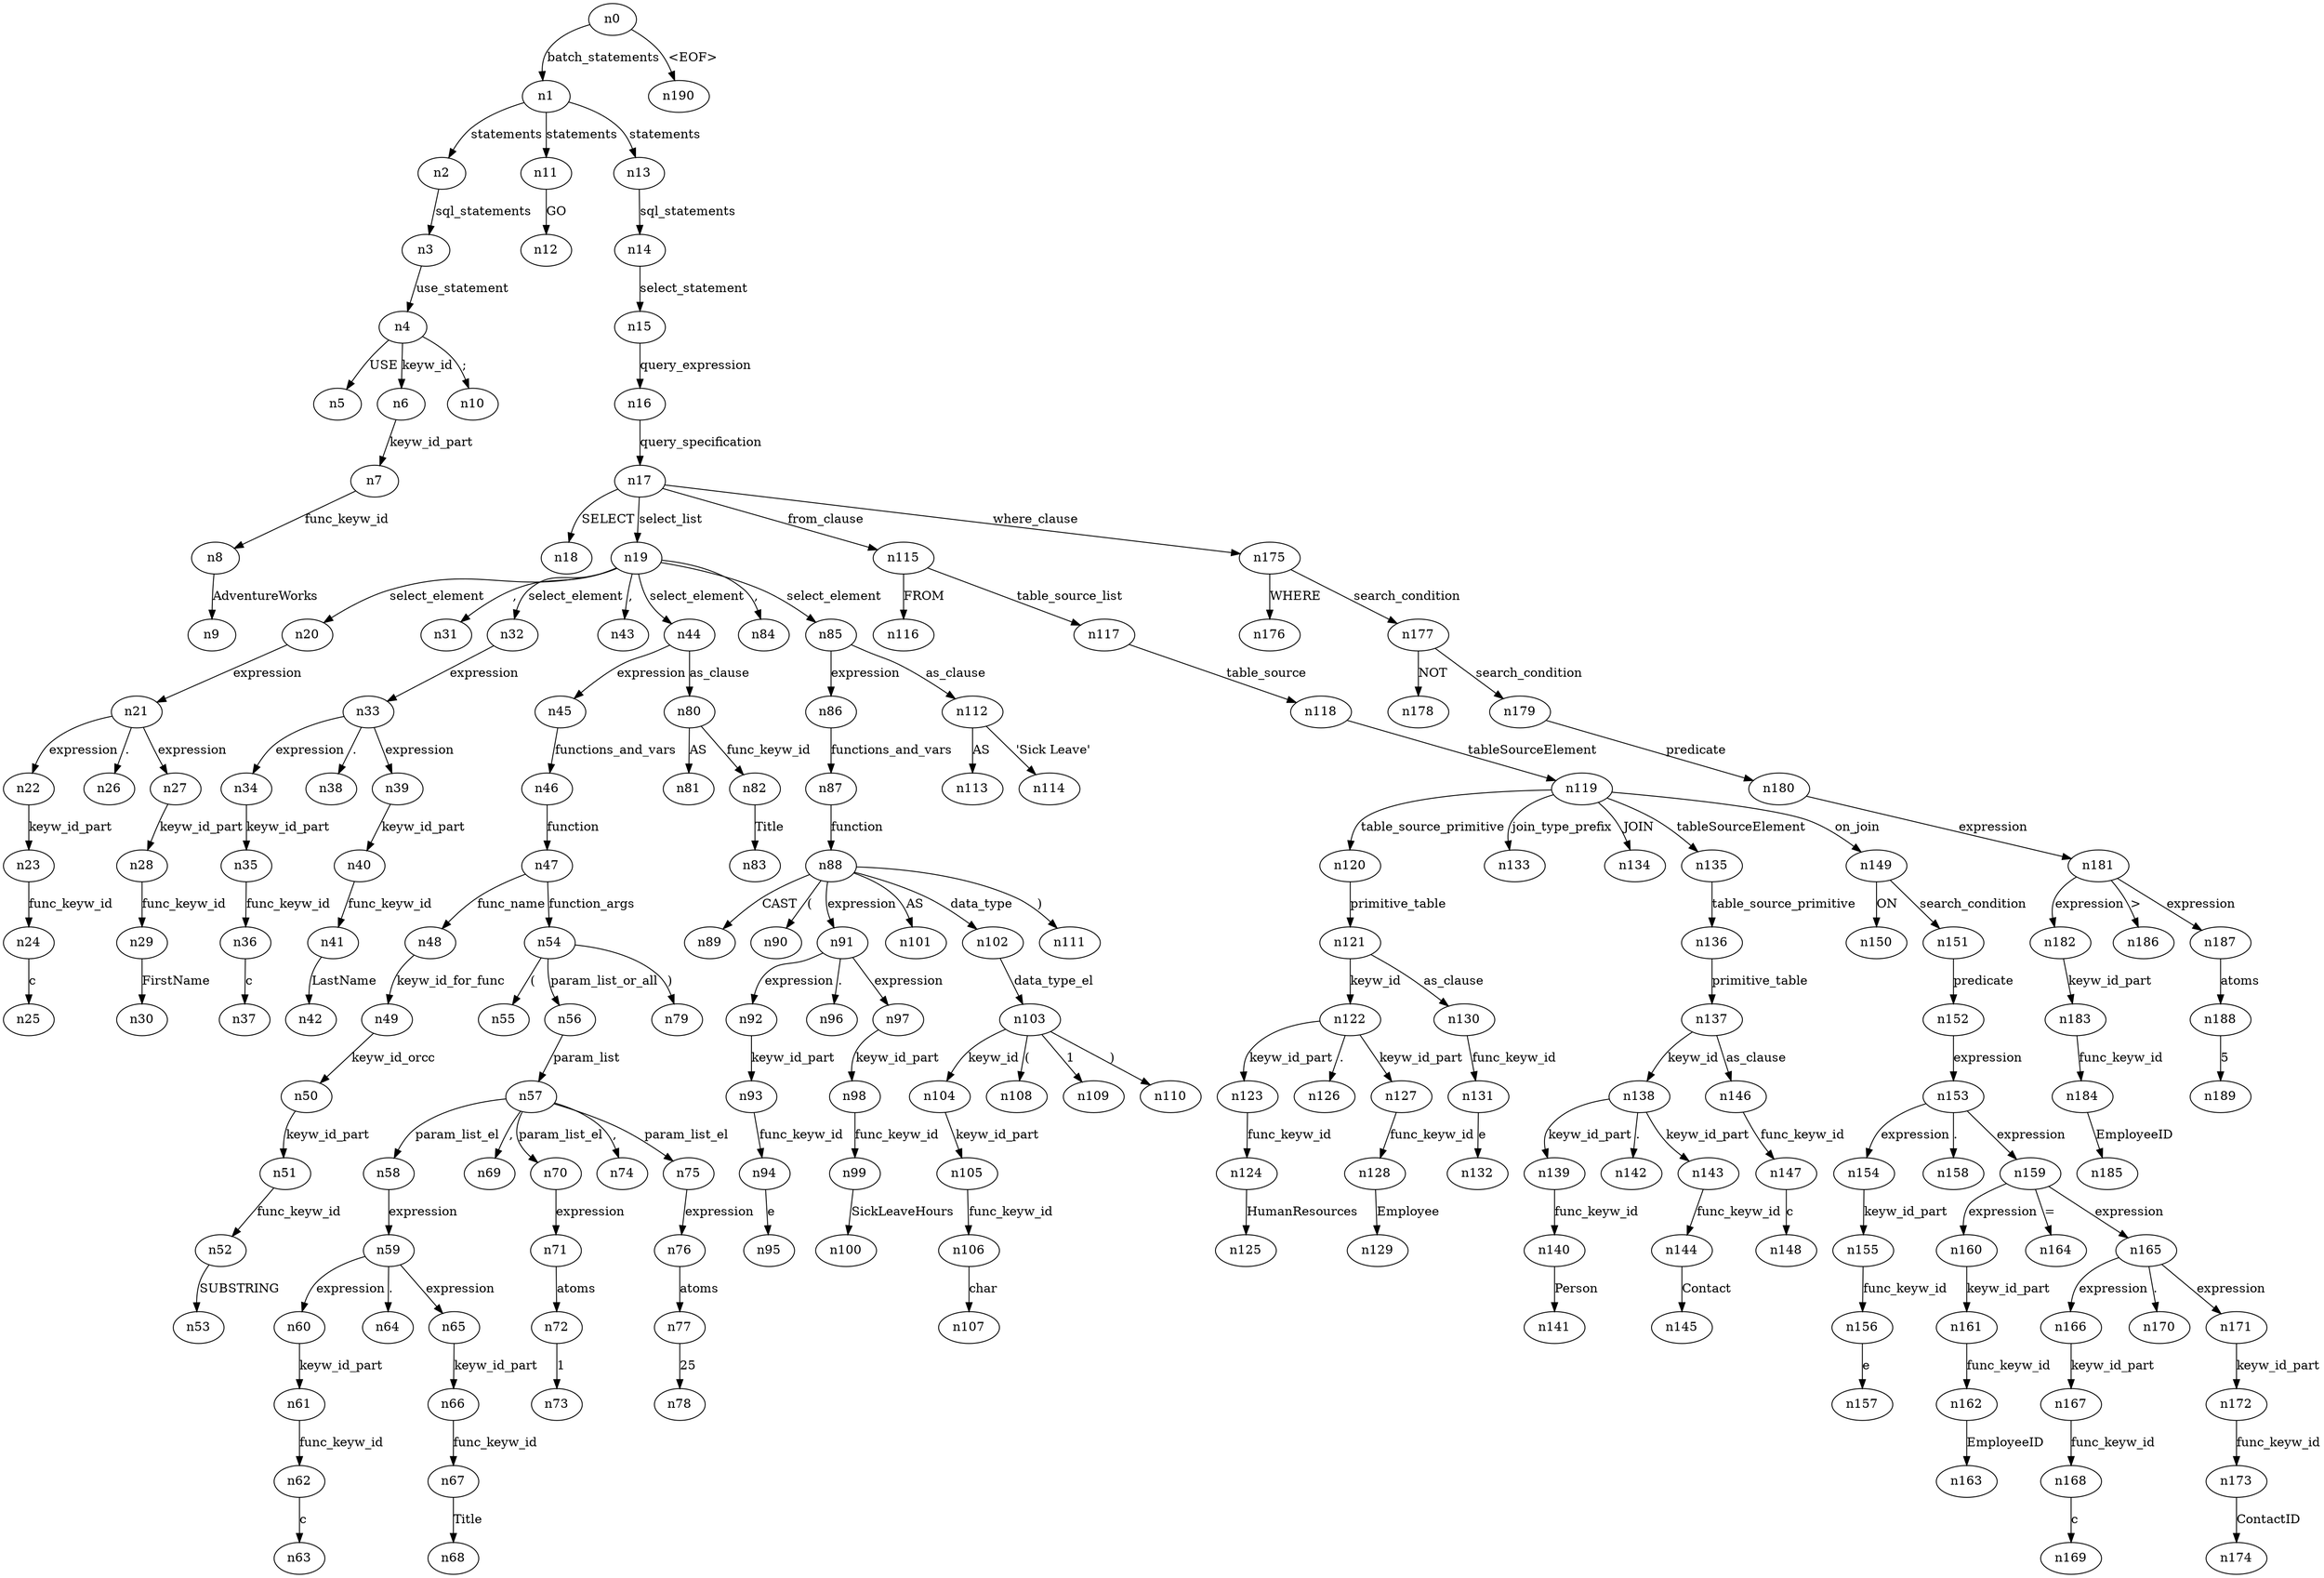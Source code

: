 digraph ParseTree {
  n0 -> n1 [label="batch_statements"];
  n1 -> n2 [label="statements"];
  n2 -> n3 [label="sql_statements"];
  n3 -> n4 [label="use_statement"];
  n4 -> n5 [label="USE"];
  n4 -> n6 [label="keyw_id"];
  n6 -> n7 [label="keyw_id_part"];
  n7 -> n8 [label="func_keyw_id"];
  n8 -> n9 [label="AdventureWorks"];
  n4 -> n10 [label=";"];
  n1 -> n11 [label="statements"];
  n11 -> n12 [label="GO"];
  n1 -> n13 [label="statements"];
  n13 -> n14 [label="sql_statements"];
  n14 -> n15 [label="select_statement"];
  n15 -> n16 [label="query_expression"];
  n16 -> n17 [label="query_specification"];
  n17 -> n18 [label="SELECT"];
  n17 -> n19 [label="select_list"];
  n19 -> n20 [label="select_element"];
  n20 -> n21 [label="expression"];
  n21 -> n22 [label="expression"];
  n22 -> n23 [label="keyw_id_part"];
  n23 -> n24 [label="func_keyw_id"];
  n24 -> n25 [label="c"];
  n21 -> n26 [label="."];
  n21 -> n27 [label="expression"];
  n27 -> n28 [label="keyw_id_part"];
  n28 -> n29 [label="func_keyw_id"];
  n29 -> n30 [label="FirstName"];
  n19 -> n31 [label=","];
  n19 -> n32 [label="select_element"];
  n32 -> n33 [label="expression"];
  n33 -> n34 [label="expression"];
  n34 -> n35 [label="keyw_id_part"];
  n35 -> n36 [label="func_keyw_id"];
  n36 -> n37 [label="c"];
  n33 -> n38 [label="."];
  n33 -> n39 [label="expression"];
  n39 -> n40 [label="keyw_id_part"];
  n40 -> n41 [label="func_keyw_id"];
  n41 -> n42 [label="LastName"];
  n19 -> n43 [label=","];
  n19 -> n44 [label="select_element"];
  n44 -> n45 [label="expression"];
  n45 -> n46 [label="functions_and_vars"];
  n46 -> n47 [label="function"];
  n47 -> n48 [label="func_name"];
  n48 -> n49 [label="keyw_id_for_func"];
  n49 -> n50 [label="keyw_id_orcc"];
  n50 -> n51 [label="keyw_id_part"];
  n51 -> n52 [label="func_keyw_id"];
  n52 -> n53 [label="SUBSTRING"];
  n47 -> n54 [label="function_args"];
  n54 -> n55 [label="("];
  n54 -> n56 [label="param_list_or_all"];
  n56 -> n57 [label="param_list"];
  n57 -> n58 [label="param_list_el"];
  n58 -> n59 [label="expression"];
  n59 -> n60 [label="expression"];
  n60 -> n61 [label="keyw_id_part"];
  n61 -> n62 [label="func_keyw_id"];
  n62 -> n63 [label="c"];
  n59 -> n64 [label="."];
  n59 -> n65 [label="expression"];
  n65 -> n66 [label="keyw_id_part"];
  n66 -> n67 [label="func_keyw_id"];
  n67 -> n68 [label="Title"];
  n57 -> n69 [label=","];
  n57 -> n70 [label="param_list_el"];
  n70 -> n71 [label="expression"];
  n71 -> n72 [label="atoms"];
  n72 -> n73 [label="1"];
  n57 -> n74 [label=","];
  n57 -> n75 [label="param_list_el"];
  n75 -> n76 [label="expression"];
  n76 -> n77 [label="atoms"];
  n77 -> n78 [label="25"];
  n54 -> n79 [label=")"];
  n44 -> n80 [label="as_clause"];
  n80 -> n81 [label="AS"];
  n80 -> n82 [label="func_keyw_id"];
  n82 -> n83 [label="Title"];
  n19 -> n84 [label=","];
  n19 -> n85 [label="select_element"];
  n85 -> n86 [label="expression"];
  n86 -> n87 [label="functions_and_vars"];
  n87 -> n88 [label="function"];
  n88 -> n89 [label="CAST"];
  n88 -> n90 [label="("];
  n88 -> n91 [label="expression"];
  n91 -> n92 [label="expression"];
  n92 -> n93 [label="keyw_id_part"];
  n93 -> n94 [label="func_keyw_id"];
  n94 -> n95 [label="e"];
  n91 -> n96 [label="."];
  n91 -> n97 [label="expression"];
  n97 -> n98 [label="keyw_id_part"];
  n98 -> n99 [label="func_keyw_id"];
  n99 -> n100 [label="SickLeaveHours"];
  n88 -> n101 [label="AS"];
  n88 -> n102 [label="data_type"];
  n102 -> n103 [label="data_type_el"];
  n103 -> n104 [label="keyw_id"];
  n104 -> n105 [label="keyw_id_part"];
  n105 -> n106 [label="func_keyw_id"];
  n106 -> n107 [label="char"];
  n103 -> n108 [label="("];
  n103 -> n109 [label="1"];
  n103 -> n110 [label=")"];
  n88 -> n111 [label=")"];
  n85 -> n112 [label="as_clause"];
  n112 -> n113 [label="AS"];
  n112 -> n114 [label="'Sick Leave'"];
  n17 -> n115 [label="from_clause"];
  n115 -> n116 [label="FROM"];
  n115 -> n117 [label="table_source_list"];
  n117 -> n118 [label="table_source"];
  n118 -> n119 [label="tableSourceElement"];
  n119 -> n120 [label="table_source_primitive"];
  n120 -> n121 [label="primitive_table"];
  n121 -> n122 [label="keyw_id"];
  n122 -> n123 [label="keyw_id_part"];
  n123 -> n124 [label="func_keyw_id"];
  n124 -> n125 [label="HumanResources"];
  n122 -> n126 [label="."];
  n122 -> n127 [label="keyw_id_part"];
  n127 -> n128 [label="func_keyw_id"];
  n128 -> n129 [label="Employee"];
  n121 -> n130 [label="as_clause"];
  n130 -> n131 [label="func_keyw_id"];
  n131 -> n132 [label="e"];
  n119 -> n133 [label="join_type_prefix"];
  n119 -> n134 [label="JOIN"];
  n119 -> n135 [label="tableSourceElement"];
  n135 -> n136 [label="table_source_primitive"];
  n136 -> n137 [label="primitive_table"];
  n137 -> n138 [label="keyw_id"];
  n138 -> n139 [label="keyw_id_part"];
  n139 -> n140 [label="func_keyw_id"];
  n140 -> n141 [label="Person"];
  n138 -> n142 [label="."];
  n138 -> n143 [label="keyw_id_part"];
  n143 -> n144 [label="func_keyw_id"];
  n144 -> n145 [label="Contact"];
  n137 -> n146 [label="as_clause"];
  n146 -> n147 [label="func_keyw_id"];
  n147 -> n148 [label="c"];
  n119 -> n149 [label="on_join"];
  n149 -> n150 [label="ON"];
  n149 -> n151 [label="search_condition"];
  n151 -> n152 [label="predicate"];
  n152 -> n153 [label="expression"];
  n153 -> n154 [label="expression"];
  n154 -> n155 [label="keyw_id_part"];
  n155 -> n156 [label="func_keyw_id"];
  n156 -> n157 [label="e"];
  n153 -> n158 [label="."];
  n153 -> n159 [label="expression"];
  n159 -> n160 [label="expression"];
  n160 -> n161 [label="keyw_id_part"];
  n161 -> n162 [label="func_keyw_id"];
  n162 -> n163 [label="EmployeeID"];
  n159 -> n164 [label="="];
  n159 -> n165 [label="expression"];
  n165 -> n166 [label="expression"];
  n166 -> n167 [label="keyw_id_part"];
  n167 -> n168 [label="func_keyw_id"];
  n168 -> n169 [label="c"];
  n165 -> n170 [label="."];
  n165 -> n171 [label="expression"];
  n171 -> n172 [label="keyw_id_part"];
  n172 -> n173 [label="func_keyw_id"];
  n173 -> n174 [label="ContactID"];
  n17 -> n175 [label="where_clause"];
  n175 -> n176 [label="WHERE"];
  n175 -> n177 [label="search_condition"];
  n177 -> n178 [label="NOT"];
  n177 -> n179 [label="search_condition"];
  n179 -> n180 [label="predicate"];
  n180 -> n181 [label="expression"];
  n181 -> n182 [label="expression"];
  n182 -> n183 [label="keyw_id_part"];
  n183 -> n184 [label="func_keyw_id"];
  n184 -> n185 [label="EmployeeID"];
  n181 -> n186 [label=">"];
  n181 -> n187 [label="expression"];
  n187 -> n188 [label="atoms"];
  n188 -> n189 [label="5"];
  n0 -> n190 [label="<EOF>"];
}